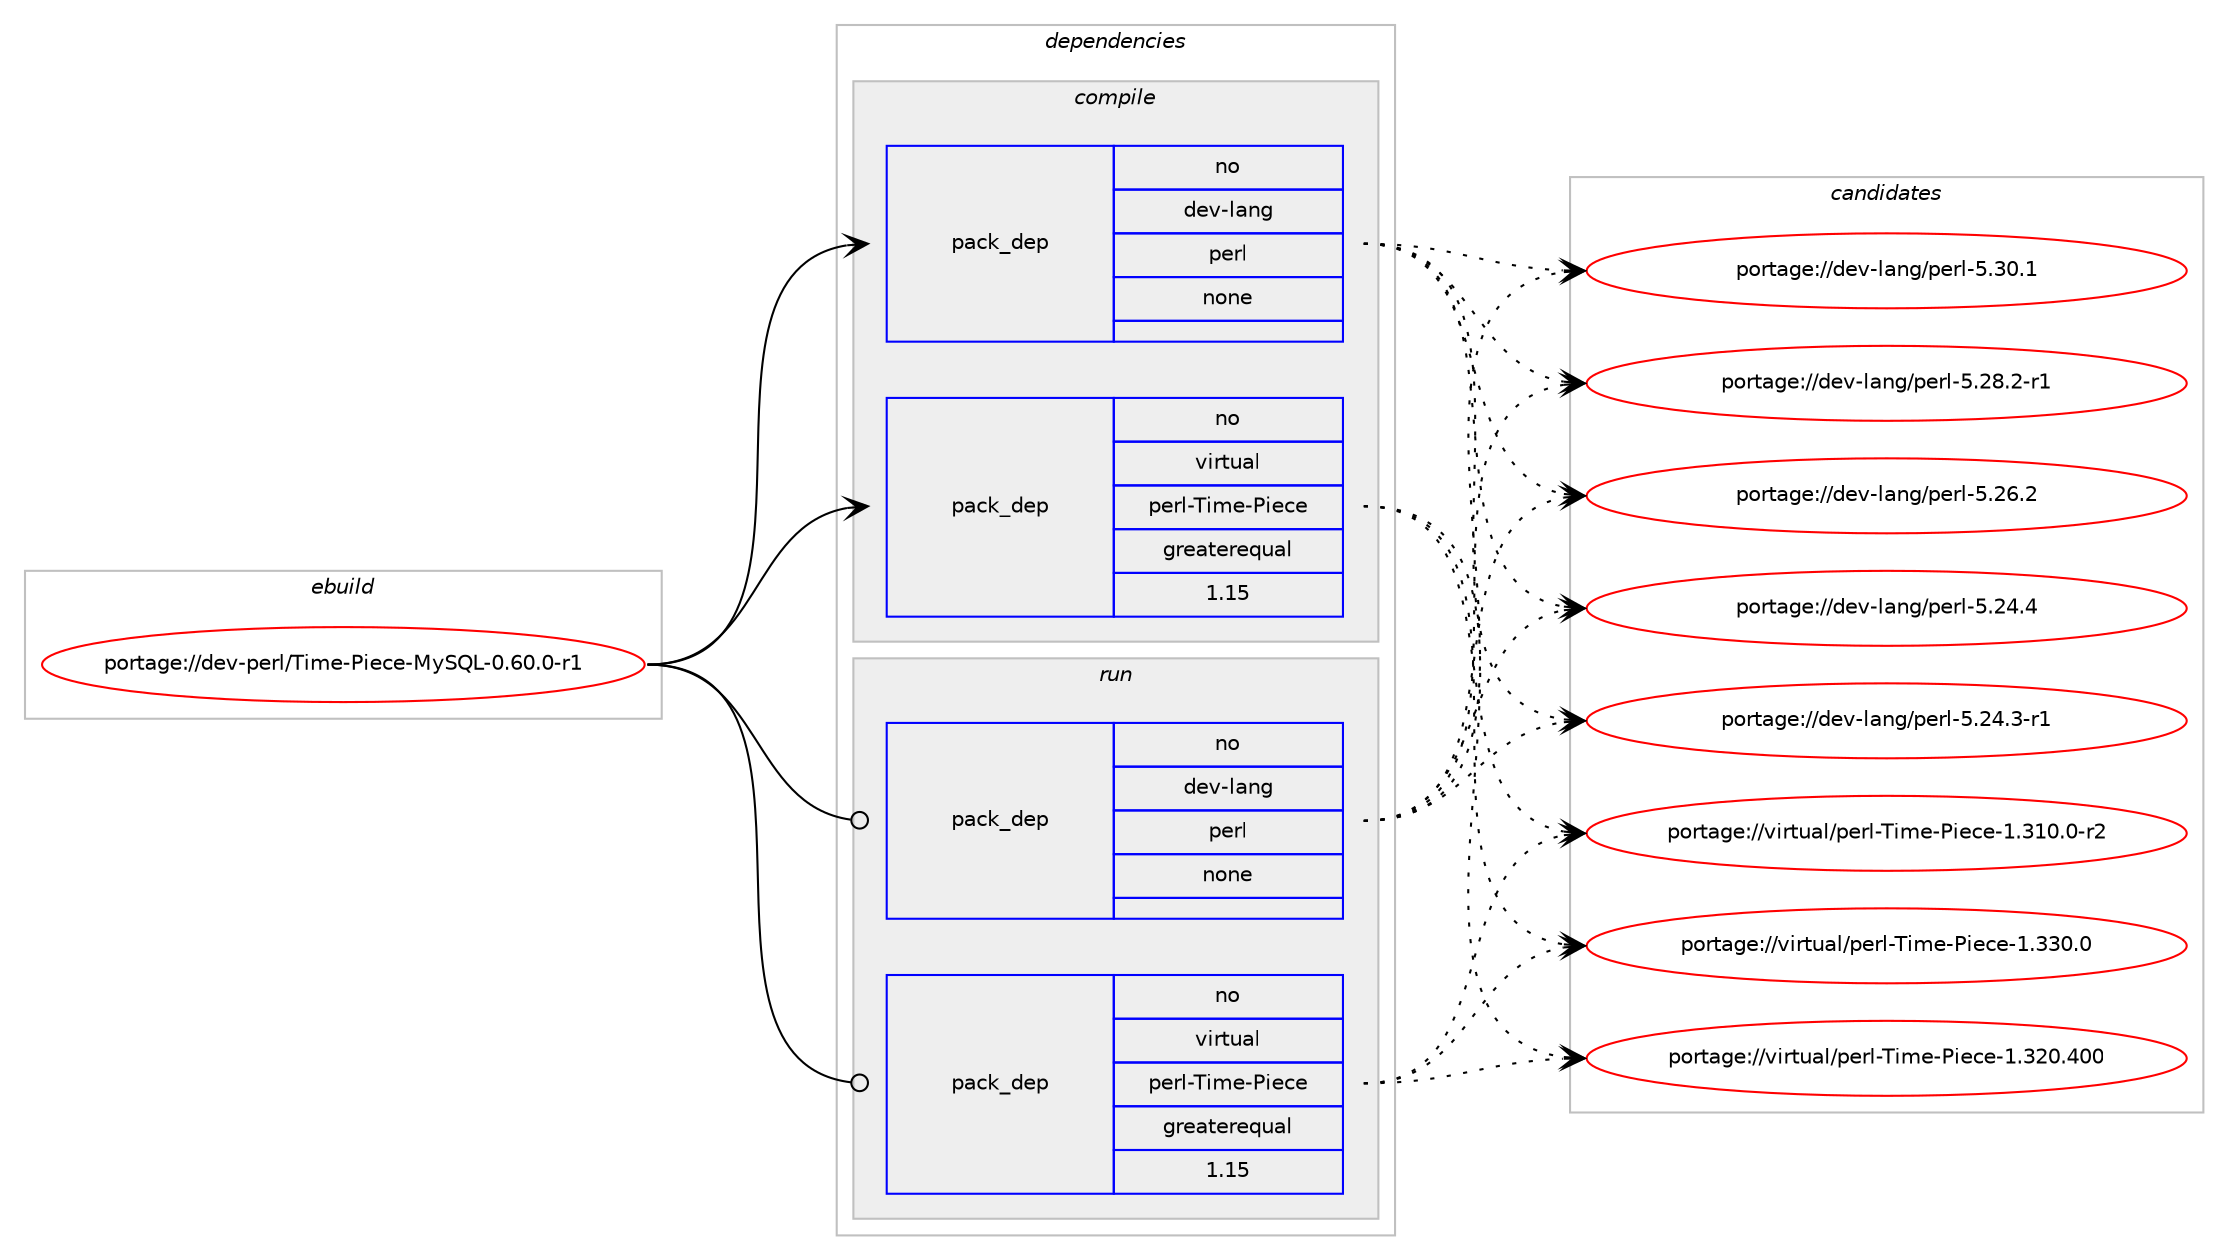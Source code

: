 digraph prolog {

# *************
# Graph options
# *************

newrank=true;
concentrate=true;
compound=true;
graph [rankdir=LR,fontname=Helvetica,fontsize=10,ranksep=1.5];#, ranksep=2.5, nodesep=0.2];
edge  [arrowhead=vee];
node  [fontname=Helvetica,fontsize=10];

# **********
# The ebuild
# **********

subgraph cluster_leftcol {
color=gray;
label=<<i>ebuild</i>>;
id [label="portage://dev-perl/Time-Piece-MySQL-0.60.0-r1", color=red, width=4, href="../dev-perl/Time-Piece-MySQL-0.60.0-r1.svg"];
}

# ****************
# The dependencies
# ****************

subgraph cluster_midcol {
color=gray;
label=<<i>dependencies</i>>;
subgraph cluster_compile {
fillcolor="#eeeeee";
style=filled;
label=<<i>compile</i>>;
subgraph pack354075 {
dependency480438 [label=<<TABLE BORDER="0" CELLBORDER="1" CELLSPACING="0" CELLPADDING="4" WIDTH="220"><TR><TD ROWSPAN="6" CELLPADDING="30">pack_dep</TD></TR><TR><TD WIDTH="110">no</TD></TR><TR><TD>dev-lang</TD></TR><TR><TD>perl</TD></TR><TR><TD>none</TD></TR><TR><TD></TD></TR></TABLE>>, shape=none, color=blue];
}
id:e -> dependency480438:w [weight=20,style="solid",arrowhead="vee"];
subgraph pack354076 {
dependency480439 [label=<<TABLE BORDER="0" CELLBORDER="1" CELLSPACING="0" CELLPADDING="4" WIDTH="220"><TR><TD ROWSPAN="6" CELLPADDING="30">pack_dep</TD></TR><TR><TD WIDTH="110">no</TD></TR><TR><TD>virtual</TD></TR><TR><TD>perl-Time-Piece</TD></TR><TR><TD>greaterequal</TD></TR><TR><TD>1.15</TD></TR></TABLE>>, shape=none, color=blue];
}
id:e -> dependency480439:w [weight=20,style="solid",arrowhead="vee"];
}
subgraph cluster_compileandrun {
fillcolor="#eeeeee";
style=filled;
label=<<i>compile and run</i>>;
}
subgraph cluster_run {
fillcolor="#eeeeee";
style=filled;
label=<<i>run</i>>;
subgraph pack354077 {
dependency480440 [label=<<TABLE BORDER="0" CELLBORDER="1" CELLSPACING="0" CELLPADDING="4" WIDTH="220"><TR><TD ROWSPAN="6" CELLPADDING="30">pack_dep</TD></TR><TR><TD WIDTH="110">no</TD></TR><TR><TD>dev-lang</TD></TR><TR><TD>perl</TD></TR><TR><TD>none</TD></TR><TR><TD></TD></TR></TABLE>>, shape=none, color=blue];
}
id:e -> dependency480440:w [weight=20,style="solid",arrowhead="odot"];
subgraph pack354078 {
dependency480441 [label=<<TABLE BORDER="0" CELLBORDER="1" CELLSPACING="0" CELLPADDING="4" WIDTH="220"><TR><TD ROWSPAN="6" CELLPADDING="30">pack_dep</TD></TR><TR><TD WIDTH="110">no</TD></TR><TR><TD>virtual</TD></TR><TR><TD>perl-Time-Piece</TD></TR><TR><TD>greaterequal</TD></TR><TR><TD>1.15</TD></TR></TABLE>>, shape=none, color=blue];
}
id:e -> dependency480441:w [weight=20,style="solid",arrowhead="odot"];
}
}

# **************
# The candidates
# **************

subgraph cluster_choices {
rank=same;
color=gray;
label=<<i>candidates</i>>;

subgraph choice354075 {
color=black;
nodesep=1;
choice10010111845108971101034711210111410845534651484649 [label="portage://dev-lang/perl-5.30.1", color=red, width=4,href="../dev-lang/perl-5.30.1.svg"];
choice100101118451089711010347112101114108455346505646504511449 [label="portage://dev-lang/perl-5.28.2-r1", color=red, width=4,href="../dev-lang/perl-5.28.2-r1.svg"];
choice10010111845108971101034711210111410845534650544650 [label="portage://dev-lang/perl-5.26.2", color=red, width=4,href="../dev-lang/perl-5.26.2.svg"];
choice10010111845108971101034711210111410845534650524652 [label="portage://dev-lang/perl-5.24.4", color=red, width=4,href="../dev-lang/perl-5.24.4.svg"];
choice100101118451089711010347112101114108455346505246514511449 [label="portage://dev-lang/perl-5.24.3-r1", color=red, width=4,href="../dev-lang/perl-5.24.3-r1.svg"];
dependency480438:e -> choice10010111845108971101034711210111410845534651484649:w [style=dotted,weight="100"];
dependency480438:e -> choice100101118451089711010347112101114108455346505646504511449:w [style=dotted,weight="100"];
dependency480438:e -> choice10010111845108971101034711210111410845534650544650:w [style=dotted,weight="100"];
dependency480438:e -> choice10010111845108971101034711210111410845534650524652:w [style=dotted,weight="100"];
dependency480438:e -> choice100101118451089711010347112101114108455346505246514511449:w [style=dotted,weight="100"];
}
subgraph choice354076 {
color=black;
nodesep=1;
choice118105114116117971084711210111410845841051091014580105101991014549465151484648 [label="portage://virtual/perl-Time-Piece-1.330.0", color=red, width=4,href="../virtual/perl-Time-Piece-1.330.0.svg"];
choice1181051141161179710847112101114108458410510910145801051019910145494651504846524848 [label="portage://virtual/perl-Time-Piece-1.320.400", color=red, width=4,href="../virtual/perl-Time-Piece-1.320.400.svg"];
choice1181051141161179710847112101114108458410510910145801051019910145494651494846484511450 [label="portage://virtual/perl-Time-Piece-1.310.0-r2", color=red, width=4,href="../virtual/perl-Time-Piece-1.310.0-r2.svg"];
dependency480439:e -> choice118105114116117971084711210111410845841051091014580105101991014549465151484648:w [style=dotted,weight="100"];
dependency480439:e -> choice1181051141161179710847112101114108458410510910145801051019910145494651504846524848:w [style=dotted,weight="100"];
dependency480439:e -> choice1181051141161179710847112101114108458410510910145801051019910145494651494846484511450:w [style=dotted,weight="100"];
}
subgraph choice354077 {
color=black;
nodesep=1;
choice10010111845108971101034711210111410845534651484649 [label="portage://dev-lang/perl-5.30.1", color=red, width=4,href="../dev-lang/perl-5.30.1.svg"];
choice100101118451089711010347112101114108455346505646504511449 [label="portage://dev-lang/perl-5.28.2-r1", color=red, width=4,href="../dev-lang/perl-5.28.2-r1.svg"];
choice10010111845108971101034711210111410845534650544650 [label="portage://dev-lang/perl-5.26.2", color=red, width=4,href="../dev-lang/perl-5.26.2.svg"];
choice10010111845108971101034711210111410845534650524652 [label="portage://dev-lang/perl-5.24.4", color=red, width=4,href="../dev-lang/perl-5.24.4.svg"];
choice100101118451089711010347112101114108455346505246514511449 [label="portage://dev-lang/perl-5.24.3-r1", color=red, width=4,href="../dev-lang/perl-5.24.3-r1.svg"];
dependency480440:e -> choice10010111845108971101034711210111410845534651484649:w [style=dotted,weight="100"];
dependency480440:e -> choice100101118451089711010347112101114108455346505646504511449:w [style=dotted,weight="100"];
dependency480440:e -> choice10010111845108971101034711210111410845534650544650:w [style=dotted,weight="100"];
dependency480440:e -> choice10010111845108971101034711210111410845534650524652:w [style=dotted,weight="100"];
dependency480440:e -> choice100101118451089711010347112101114108455346505246514511449:w [style=dotted,weight="100"];
}
subgraph choice354078 {
color=black;
nodesep=1;
choice118105114116117971084711210111410845841051091014580105101991014549465151484648 [label="portage://virtual/perl-Time-Piece-1.330.0", color=red, width=4,href="../virtual/perl-Time-Piece-1.330.0.svg"];
choice1181051141161179710847112101114108458410510910145801051019910145494651504846524848 [label="portage://virtual/perl-Time-Piece-1.320.400", color=red, width=4,href="../virtual/perl-Time-Piece-1.320.400.svg"];
choice1181051141161179710847112101114108458410510910145801051019910145494651494846484511450 [label="portage://virtual/perl-Time-Piece-1.310.0-r2", color=red, width=4,href="../virtual/perl-Time-Piece-1.310.0-r2.svg"];
dependency480441:e -> choice118105114116117971084711210111410845841051091014580105101991014549465151484648:w [style=dotted,weight="100"];
dependency480441:e -> choice1181051141161179710847112101114108458410510910145801051019910145494651504846524848:w [style=dotted,weight="100"];
dependency480441:e -> choice1181051141161179710847112101114108458410510910145801051019910145494651494846484511450:w [style=dotted,weight="100"];
}
}

}
